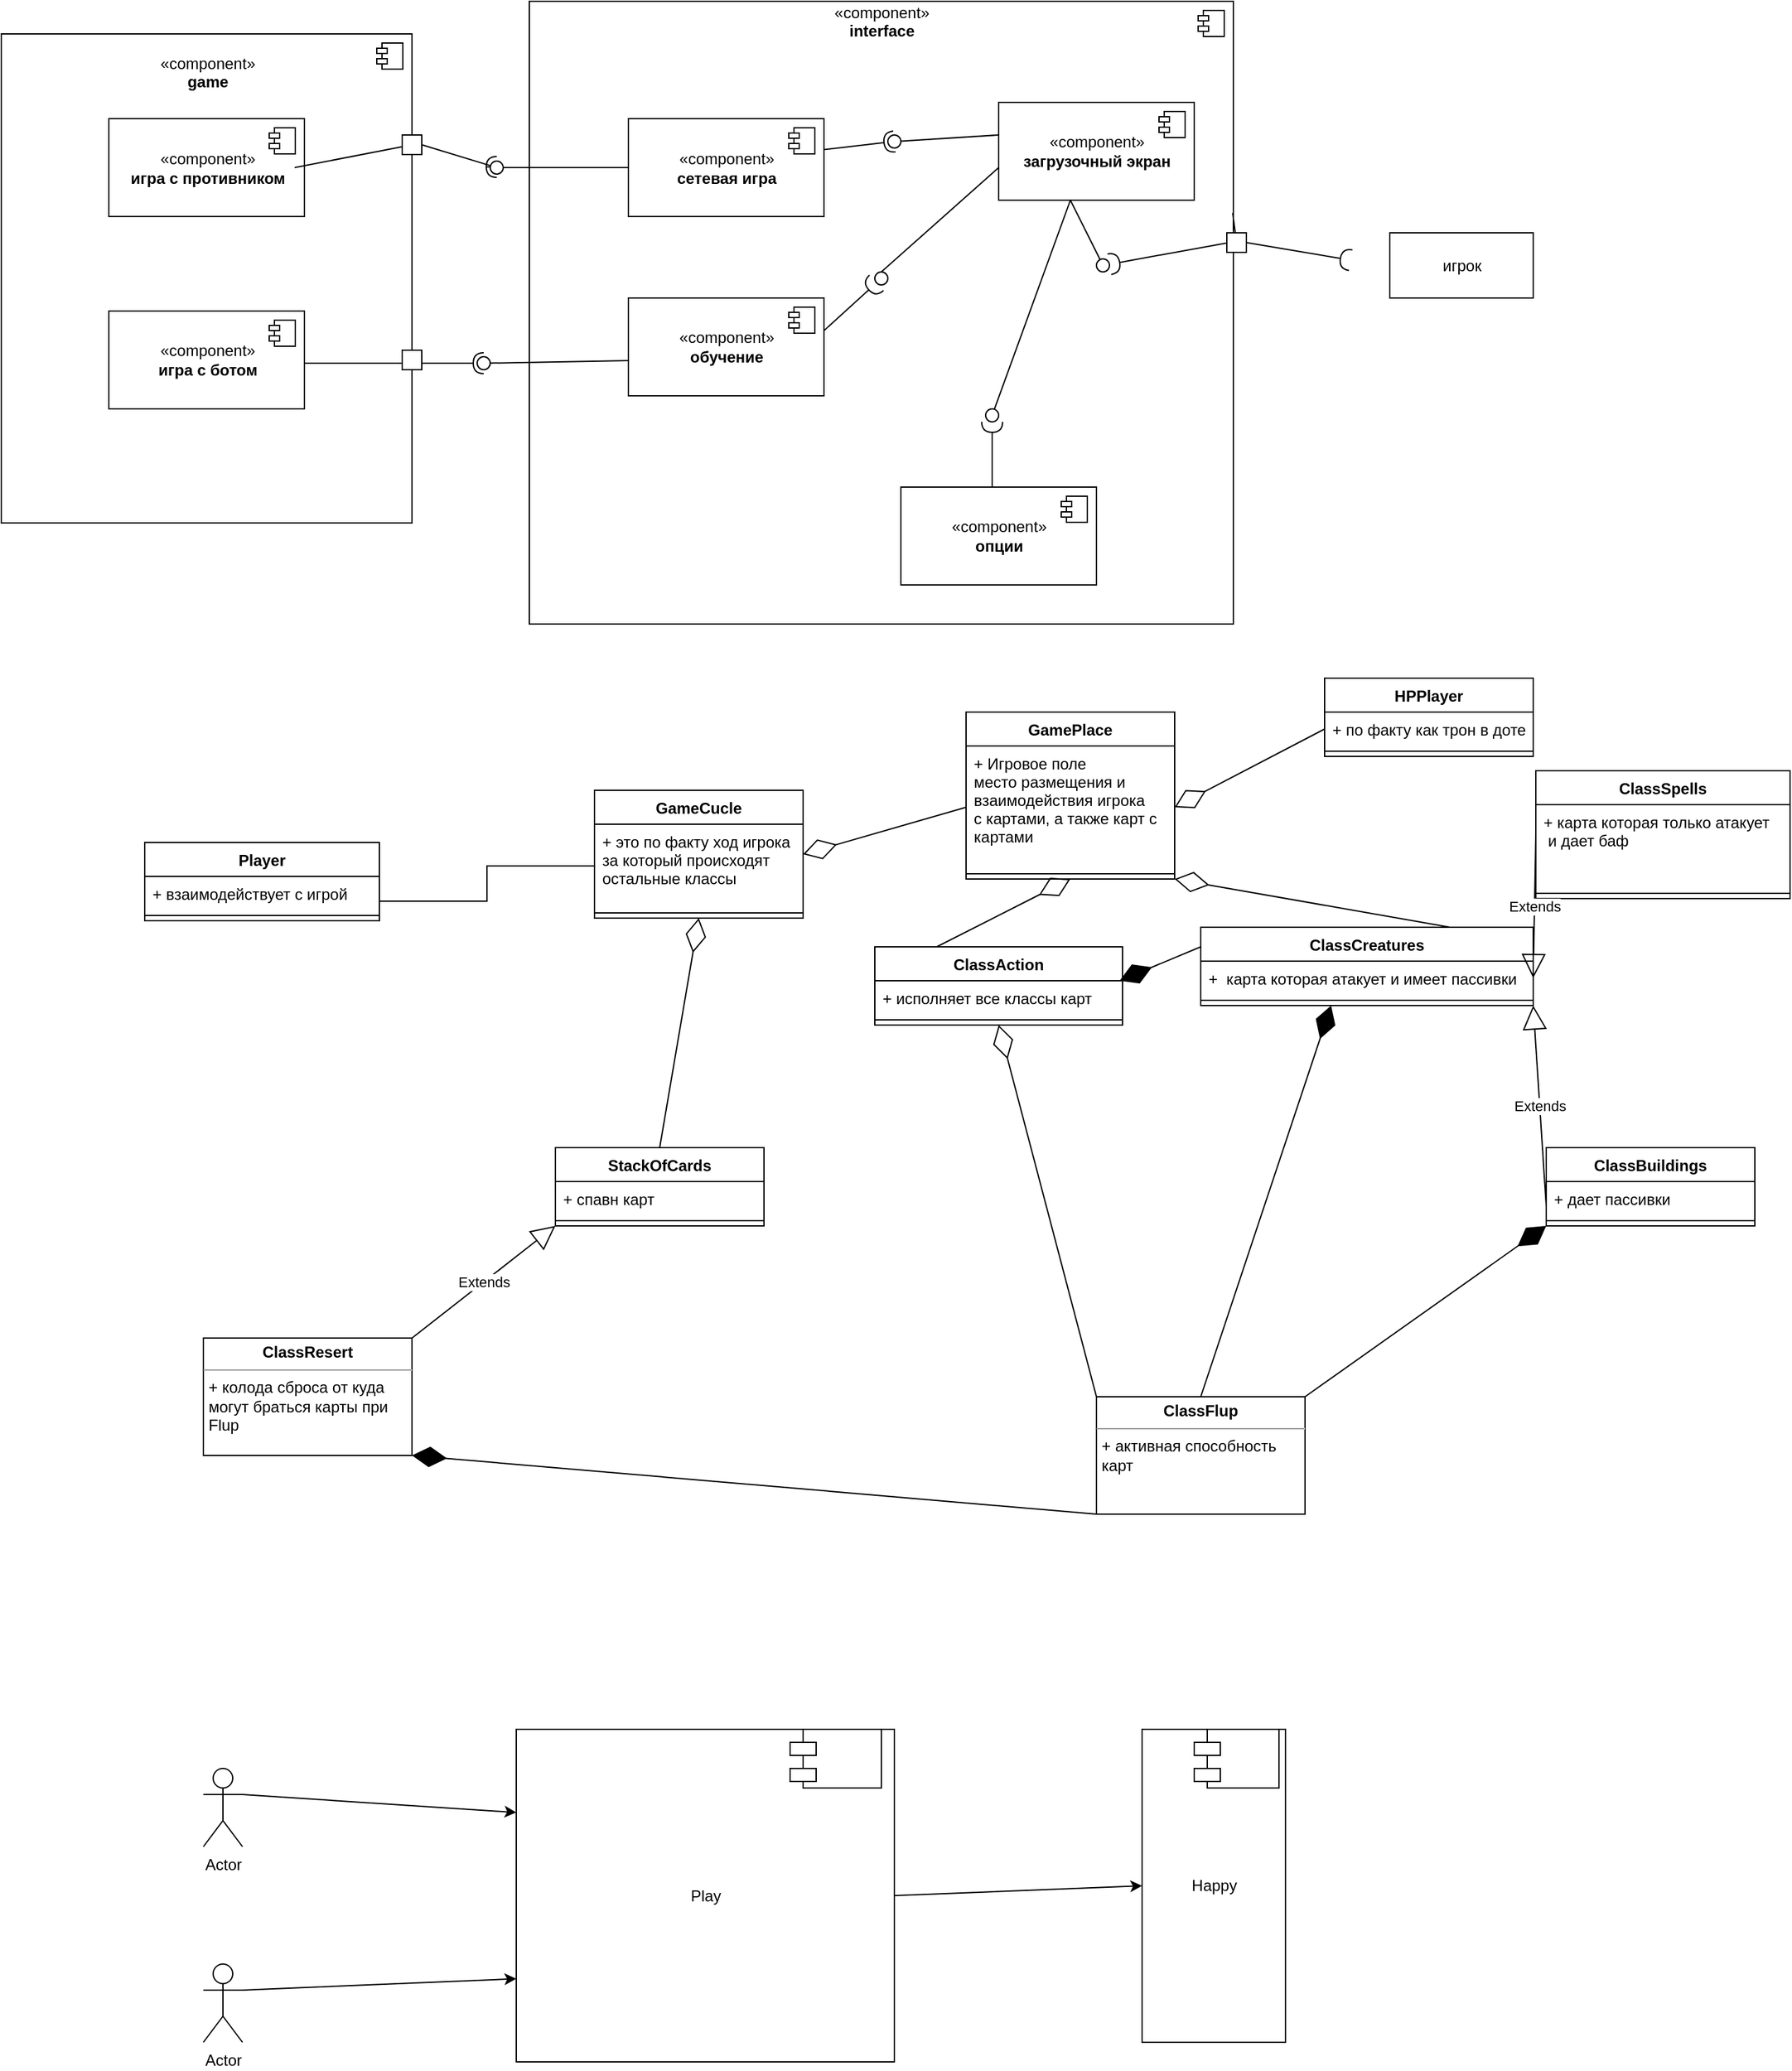 <mxfile version="26.0.15">
  <diagram name="Страница — 1" id="3EQaub4BE-cod7X-Nq9p">
    <mxGraphModel dx="1434" dy="728" grid="1" gridSize="10" guides="1" tooltips="1" connect="1" arrows="1" fold="1" page="1" pageScale="1" pageWidth="827" pageHeight="1169" math="0" shadow="0">
      <root>
        <mxCell id="0" />
        <mxCell id="1" parent="0" />
        <mxCell id="qo4VhNRC1Kt5RH0xcUFQ-1" value="«component»&lt;br&gt;&lt;b&gt;interface&lt;br&gt;&lt;br&gt;&lt;br&gt;&lt;br&gt;&lt;br&gt;&lt;br&gt;&lt;br&gt;&lt;br&gt;&lt;br&gt;&lt;br&gt;&lt;br&gt;&lt;br&gt;&lt;br&gt;&lt;br&gt;&lt;br&gt;&lt;br&gt;&lt;br&gt;&lt;br&gt;&lt;br&gt;&lt;br&gt;&lt;br&gt;&lt;br&gt;&lt;br&gt;&lt;br&gt;&lt;br&gt;&lt;br&gt;&lt;br&gt;&lt;br&gt;&lt;br&gt;&lt;br&gt;&lt;br&gt;&lt;br&gt;&lt;/b&gt;" style="html=1;dropTarget=0;" vertex="1" parent="1">
          <mxGeometry x="475" y="70" width="540" height="477.5" as="geometry" />
        </mxCell>
        <mxCell id="qo4VhNRC1Kt5RH0xcUFQ-2" value="" style="shape=module;jettyWidth=8;jettyHeight=4;" vertex="1" parent="qo4VhNRC1Kt5RH0xcUFQ-1">
          <mxGeometry x="1" width="20" height="20" relative="1" as="geometry">
            <mxPoint x="-27" y="7" as="offset" />
          </mxGeometry>
        </mxCell>
        <mxCell id="qo4VhNRC1Kt5RH0xcUFQ-3" value="игрок" style="html=1;" vertex="1" name="Object" parent="1">
          <mxGeometry x="1135" y="247.5" width="110" height="50" as="geometry" />
        </mxCell>
        <mxCell id="qo4VhNRC1Kt5RH0xcUFQ-4" value="" style="rounded=0;orthogonalLoop=1;jettySize=auto;html=1;endArrow=none;endFill=0;sketch=0;sourcePerimeterSpacing=0;targetPerimeterSpacing=0;exitX=0.5;exitY=1;exitDx=0;exitDy=0;" edge="1" parent="1" target="qo4VhNRC1Kt5RH0xcUFQ-6">
          <mxGeometry relative="1" as="geometry">
            <mxPoint x="890" y="222.5" as="sourcePoint" />
          </mxGeometry>
        </mxCell>
        <mxCell id="qo4VhNRC1Kt5RH0xcUFQ-5" value="" style="rounded=0;orthogonalLoop=1;jettySize=auto;html=1;endArrow=halfCircle;endFill=0;endSize=6;strokeWidth=1;sketch=0;exitX=1;exitY=0.25;exitDx=0;exitDy=0;" edge="1" parent="1" source="qo4VhNRC1Kt5RH0xcUFQ-1" target="qo4VhNRC1Kt5RH0xcUFQ-1">
          <mxGeometry relative="1" as="geometry">
            <mxPoint x="575" y="402.5" as="sourcePoint" />
            <mxPoint x="555" y="412.5" as="targetPoint" />
          </mxGeometry>
        </mxCell>
        <mxCell id="qo4VhNRC1Kt5RH0xcUFQ-6" value="" style="ellipse;whiteSpace=wrap;html=1;align=center;aspect=fixed;resizable=0;points=[];outlineConnect=0;sketch=0;" vertex="1" parent="1">
          <mxGeometry x="910" y="267.5" width="10" height="10" as="geometry" />
        </mxCell>
        <mxCell id="qo4VhNRC1Kt5RH0xcUFQ-7" value="" style="rounded=0;orthogonalLoop=1;jettySize=auto;html=1;endArrow=halfCircle;endFill=0;endSize=6;strokeWidth=1;sketch=0;exitX=0.999;exitY=0.34;exitDx=0;exitDy=0;exitPerimeter=0;startArrow=none;" edge="1" parent="1" source="qo4VhNRC1Kt5RH0xcUFQ-42" target="qo4VhNRC1Kt5RH0xcUFQ-6">
          <mxGeometry relative="1" as="geometry">
            <mxPoint x="575" y="402.5" as="sourcePoint" />
          </mxGeometry>
        </mxCell>
        <mxCell id="qo4VhNRC1Kt5RH0xcUFQ-8" value="" style="rounded=0;orthogonalLoop=1;jettySize=auto;html=1;endArrow=halfCircle;endFill=0;endSize=6;strokeWidth=1;sketch=0;exitX=1;exitY=0.5;exitDx=0;exitDy=0;" edge="1" parent="1" source="qo4VhNRC1Kt5RH0xcUFQ-42">
          <mxGeometry relative="1" as="geometry">
            <mxPoint x="575" y="402.5" as="sourcePoint" />
            <mxPoint x="1105" y="268.5" as="targetPoint" />
          </mxGeometry>
        </mxCell>
        <mxCell id="qo4VhNRC1Kt5RH0xcUFQ-9" value="" style="rounded=0;orthogonalLoop=1;jettySize=auto;html=1;endArrow=none;endFill=0;sketch=0;sourcePerimeterSpacing=0;targetPerimeterSpacing=0;exitX=0.5;exitY=1;exitDx=0;exitDy=0;" edge="1" parent="1" target="qo4VhNRC1Kt5RH0xcUFQ-11">
          <mxGeometry relative="1" as="geometry">
            <mxPoint x="890" y="222.5" as="sourcePoint" />
          </mxGeometry>
        </mxCell>
        <mxCell id="qo4VhNRC1Kt5RH0xcUFQ-10" value="" style="rounded=0;orthogonalLoop=1;jettySize=auto;html=1;endArrow=halfCircle;endFill=0;endSize=6;strokeWidth=1;sketch=0;exitX=0.5;exitY=0;exitDx=0;exitDy=0;" edge="1" parent="1" target="qo4VhNRC1Kt5RH0xcUFQ-11">
          <mxGeometry relative="1" as="geometry">
            <mxPoint x="830" y="457.5" as="sourcePoint" />
            <mxPoint x="944.999" y="501.25" as="targetPoint" />
          </mxGeometry>
        </mxCell>
        <mxCell id="qo4VhNRC1Kt5RH0xcUFQ-11" value="" style="ellipse;whiteSpace=wrap;html=1;align=center;aspect=fixed;resizable=0;points=[];outlineConnect=0;sketch=0;" vertex="1" parent="1">
          <mxGeometry x="825" y="382.5" width="10" height="10" as="geometry" />
        </mxCell>
        <mxCell id="qo4VhNRC1Kt5RH0xcUFQ-12" value="" style="rounded=0;orthogonalLoop=1;jettySize=auto;html=1;endArrow=none;endFill=0;sketch=0;sourcePerimeterSpacing=0;targetPerimeterSpacing=0;exitX=0;exitY=0.5;exitDx=0;exitDy=0;" edge="1" parent="1">
          <mxGeometry relative="1" as="geometry">
            <mxPoint x="835" y="197.5" as="sourcePoint" />
            <mxPoint x="745" y="277.5" as="targetPoint" />
          </mxGeometry>
        </mxCell>
        <mxCell id="qo4VhNRC1Kt5RH0xcUFQ-13" value="" style="rounded=0;orthogonalLoop=1;jettySize=auto;html=1;endArrow=halfCircle;endFill=0;endSize=6;strokeWidth=1;sketch=0;exitX=1;exitY=0.5;exitDx=0;exitDy=0;" edge="1" parent="1" target="qo4VhNRC1Kt5RH0xcUFQ-14">
          <mxGeometry relative="1" as="geometry">
            <mxPoint x="690" y="332.5" as="sourcePoint" />
          </mxGeometry>
        </mxCell>
        <mxCell id="qo4VhNRC1Kt5RH0xcUFQ-14" value="" style="ellipse;whiteSpace=wrap;html=1;align=center;aspect=fixed;resizable=0;points=[];outlineConnect=0;sketch=0;" vertex="1" parent="1">
          <mxGeometry x="740" y="277.5" width="10" height="10" as="geometry" />
        </mxCell>
        <mxCell id="qo4VhNRC1Kt5RH0xcUFQ-15" value="" style="rounded=0;orthogonalLoop=1;jettySize=auto;html=1;endArrow=none;endFill=0;sketch=0;sourcePerimeterSpacing=0;targetPerimeterSpacing=0;exitX=0;exitY=0;exitDx=0;exitDy=0;" edge="1" parent="1" target="qo4VhNRC1Kt5RH0xcUFQ-17">
          <mxGeometry relative="1" as="geometry">
            <mxPoint x="835" y="172.5" as="sourcePoint" />
          </mxGeometry>
        </mxCell>
        <mxCell id="qo4VhNRC1Kt5RH0xcUFQ-16" value="" style="rounded=0;orthogonalLoop=1;jettySize=auto;html=1;endArrow=halfCircle;endFill=0;entryX=0.5;entryY=0.5;endSize=6;strokeWidth=1;sketch=0;exitX=1;exitY=0.25;exitDx=0;exitDy=0;" edge="1" parent="1" target="qo4VhNRC1Kt5RH0xcUFQ-17">
          <mxGeometry relative="1" as="geometry">
            <mxPoint x="690" y="185" as="sourcePoint" />
          </mxGeometry>
        </mxCell>
        <mxCell id="qo4VhNRC1Kt5RH0xcUFQ-17" value="" style="ellipse;whiteSpace=wrap;html=1;align=center;aspect=fixed;resizable=0;points=[];outlineConnect=0;sketch=0;" vertex="1" parent="1">
          <mxGeometry x="750" y="172.5" width="10" height="10" as="geometry" />
        </mxCell>
        <mxCell id="qo4VhNRC1Kt5RH0xcUFQ-18" value="«component»&lt;br&gt;&lt;b&gt;game&lt;br&gt;&lt;br&gt;&lt;br&gt;&lt;br&gt;&lt;br&gt;&lt;br&gt;&lt;br&gt;&lt;br&gt;&lt;br&gt;&lt;br&gt;&lt;br&gt;&lt;br&gt;&lt;br&gt;&lt;br&gt;&lt;br&gt;&lt;br&gt;&lt;br&gt;&lt;br&gt;&lt;br&gt;&lt;br&gt;&lt;br&gt;&lt;br&gt;&lt;br&gt;&lt;/b&gt;" style="html=1;dropTarget=0;" vertex="1" parent="1">
          <mxGeometry x="70" y="95" width="315" height="375" as="geometry" />
        </mxCell>
        <mxCell id="qo4VhNRC1Kt5RH0xcUFQ-19" value="" style="shape=module;jettyWidth=8;jettyHeight=4;" vertex="1" parent="qo4VhNRC1Kt5RH0xcUFQ-18">
          <mxGeometry x="1" width="20" height="20" relative="1" as="geometry">
            <mxPoint x="-27" y="7" as="offset" />
          </mxGeometry>
        </mxCell>
        <mxCell id="qo4VhNRC1Kt5RH0xcUFQ-20" value="" style="rounded=0;orthogonalLoop=1;jettySize=auto;html=1;endArrow=none;endFill=0;sketch=0;sourcePerimeterSpacing=0;targetPerimeterSpacing=0;exitX=0;exitY=0.5;exitDx=0;exitDy=0;" edge="1" parent="1">
          <mxGeometry relative="1" as="geometry">
            <mxPoint x="580" y="197.5" as="sourcePoint" />
            <mxPoint x="445" y="197.5" as="targetPoint" />
          </mxGeometry>
        </mxCell>
        <mxCell id="qo4VhNRC1Kt5RH0xcUFQ-21" value="" style="rounded=0;orthogonalLoop=1;jettySize=auto;html=1;endArrow=halfCircle;endFill=0;endSize=6;strokeWidth=1;sketch=0;exitX=1;exitY=0.5;exitDx=0;exitDy=0;startArrow=none;" edge="1" parent="1">
          <mxGeometry relative="1" as="geometry">
            <mxPoint x="445" y="197" as="sourcePoint" />
            <mxPoint x="450" y="197" as="targetPoint" />
          </mxGeometry>
        </mxCell>
        <mxCell id="qo4VhNRC1Kt5RH0xcUFQ-22" value="" style="ellipse;whiteSpace=wrap;html=1;align=center;aspect=fixed;resizable=0;points=[];outlineConnect=0;sketch=0;" vertex="1" parent="1">
          <mxGeometry x="445" y="192.5" width="10" height="10" as="geometry" />
        </mxCell>
        <mxCell id="qo4VhNRC1Kt5RH0xcUFQ-23" value="" style="rounded=0;orthogonalLoop=1;jettySize=auto;html=1;endArrow=none;endFill=0;endSize=6;strokeWidth=1;sketch=0;exitX=1;exitY=0.5;exitDx=0;exitDy=0;startArrow=none;" edge="1" parent="1" source="qo4VhNRC1Kt5RH0xcUFQ-40" target="qo4VhNRC1Kt5RH0xcUFQ-22">
          <mxGeometry relative="1" as="geometry">
            <mxPoint x="295" y="197.5" as="sourcePoint" />
            <mxPoint x="460" y="197.5" as="targetPoint" />
          </mxGeometry>
        </mxCell>
        <mxCell id="qo4VhNRC1Kt5RH0xcUFQ-24" value="" style="rounded=0;orthogonalLoop=1;jettySize=auto;html=1;endArrow=none;endFill=0;sketch=0;sourcePerimeterSpacing=0;targetPerimeterSpacing=0;exitX=0;exitY=0.75;exitDx=0;exitDy=0;" edge="1" parent="1" target="qo4VhNRC1Kt5RH0xcUFQ-26">
          <mxGeometry relative="1" as="geometry">
            <mxPoint x="580" y="345" as="sourcePoint" />
          </mxGeometry>
        </mxCell>
        <mxCell id="qo4VhNRC1Kt5RH0xcUFQ-25" value="" style="rounded=0;orthogonalLoop=1;jettySize=auto;html=1;endArrow=halfCircle;endFill=0;entryX=0.5;entryY=0.5;endSize=6;strokeWidth=1;sketch=0;exitX=1;exitY=0.5;exitDx=0;exitDy=0;" edge="1" parent="1" target="qo4VhNRC1Kt5RH0xcUFQ-26">
          <mxGeometry relative="1" as="geometry">
            <mxPoint x="282.5" y="347.5" as="sourcePoint" />
          </mxGeometry>
        </mxCell>
        <mxCell id="qo4VhNRC1Kt5RH0xcUFQ-26" value="" style="ellipse;whiteSpace=wrap;html=1;align=center;aspect=fixed;resizable=0;points=[];outlineConnect=0;sketch=0;" vertex="1" parent="1">
          <mxGeometry x="435" y="342.5" width="10" height="10" as="geometry" />
        </mxCell>
        <mxCell id="qo4VhNRC1Kt5RH0xcUFQ-27" value="«component»&lt;br&gt;&lt;b&gt;загрузочный экран&lt;/b&gt;" style="html=1;dropTarget=0;" vertex="1" parent="1">
          <mxGeometry x="835" y="147.5" width="150" height="75" as="geometry" />
        </mxCell>
        <mxCell id="qo4VhNRC1Kt5RH0xcUFQ-28" value="" style="shape=module;jettyWidth=8;jettyHeight=4;" vertex="1" parent="qo4VhNRC1Kt5RH0xcUFQ-27">
          <mxGeometry x="1" width="20" height="20" relative="1" as="geometry">
            <mxPoint x="-27" y="7" as="offset" />
          </mxGeometry>
        </mxCell>
        <mxCell id="qo4VhNRC1Kt5RH0xcUFQ-29" value="«component»&lt;br&gt;&lt;b&gt;опции&lt;/b&gt;" style="html=1;dropTarget=0;" vertex="1" parent="1">
          <mxGeometry x="760" y="442.5" width="150" height="75" as="geometry" />
        </mxCell>
        <mxCell id="qo4VhNRC1Kt5RH0xcUFQ-30" value="" style="shape=module;jettyWidth=8;jettyHeight=4;" vertex="1" parent="qo4VhNRC1Kt5RH0xcUFQ-29">
          <mxGeometry x="1" width="20" height="20" relative="1" as="geometry">
            <mxPoint x="-27" y="7" as="offset" />
          </mxGeometry>
        </mxCell>
        <mxCell id="qo4VhNRC1Kt5RH0xcUFQ-31" value="«component»&lt;br&gt;&lt;b&gt;игра с ботом&lt;/b&gt;" style="html=1;dropTarget=0;" vertex="1" parent="1">
          <mxGeometry x="152.5" y="307.5" width="150" height="75" as="geometry" />
        </mxCell>
        <mxCell id="qo4VhNRC1Kt5RH0xcUFQ-32" value="" style="shape=module;jettyWidth=8;jettyHeight=4;" vertex="1" parent="qo4VhNRC1Kt5RH0xcUFQ-31">
          <mxGeometry x="1" width="20" height="20" relative="1" as="geometry">
            <mxPoint x="-27" y="7" as="offset" />
          </mxGeometry>
        </mxCell>
        <mxCell id="qo4VhNRC1Kt5RH0xcUFQ-33" value="«component»&lt;br&gt;&lt;b&gt;игра с противником&lt;/b&gt;" style="html=1;dropTarget=0;" vertex="1" parent="1">
          <mxGeometry x="152.5" y="160" width="150" height="75" as="geometry" />
        </mxCell>
        <mxCell id="qo4VhNRC1Kt5RH0xcUFQ-34" value="" style="shape=module;jettyWidth=8;jettyHeight=4;" vertex="1" parent="qo4VhNRC1Kt5RH0xcUFQ-33">
          <mxGeometry x="1" width="20" height="20" relative="1" as="geometry">
            <mxPoint x="-27" y="7" as="offset" />
          </mxGeometry>
        </mxCell>
        <mxCell id="qo4VhNRC1Kt5RH0xcUFQ-35" value="«component»&lt;br&gt;&lt;b&gt;сетевая игра&lt;/b&gt;" style="html=1;dropTarget=0;" vertex="1" parent="1">
          <mxGeometry x="551" y="160" width="150" height="75" as="geometry" />
        </mxCell>
        <mxCell id="qo4VhNRC1Kt5RH0xcUFQ-36" value="" style="shape=module;jettyWidth=8;jettyHeight=4;" vertex="1" parent="qo4VhNRC1Kt5RH0xcUFQ-35">
          <mxGeometry x="1" width="20" height="20" relative="1" as="geometry">
            <mxPoint x="-27" y="7" as="offset" />
          </mxGeometry>
        </mxCell>
        <mxCell id="qo4VhNRC1Kt5RH0xcUFQ-37" value="«component»&lt;br&gt;&lt;b&gt;обучение&lt;/b&gt;" style="html=1;dropTarget=0;" vertex="1" parent="1">
          <mxGeometry x="551" y="297.5" width="150" height="75" as="geometry" />
        </mxCell>
        <mxCell id="qo4VhNRC1Kt5RH0xcUFQ-38" value="" style="shape=module;jettyWidth=8;jettyHeight=4;" vertex="1" parent="qo4VhNRC1Kt5RH0xcUFQ-37">
          <mxGeometry x="1" width="20" height="20" relative="1" as="geometry">
            <mxPoint x="-27" y="7" as="offset" />
          </mxGeometry>
        </mxCell>
        <mxCell id="qo4VhNRC1Kt5RH0xcUFQ-39" value="" style="rounded=0;whiteSpace=wrap;html=1;" vertex="1" name="Rectangle" parent="1">
          <mxGeometry x="377.5" y="337.5" width="15" height="15" as="geometry" />
        </mxCell>
        <mxCell id="qo4VhNRC1Kt5RH0xcUFQ-40" value="" style="rounded=0;whiteSpace=wrap;html=1;" vertex="1" name="Rectangle" parent="1">
          <mxGeometry x="377.5" y="172.5" width="15" height="15" as="geometry" />
        </mxCell>
        <mxCell id="qo4VhNRC1Kt5RH0xcUFQ-41" value="" style="rounded=0;orthogonalLoop=1;jettySize=auto;html=1;endArrow=none;endFill=0;endSize=6;strokeWidth=1;sketch=0;exitX=1;exitY=0.5;exitDx=0;exitDy=0;" edge="1" parent="1" target="qo4VhNRC1Kt5RH0xcUFQ-40">
          <mxGeometry relative="1" as="geometry">
            <mxPoint x="295" y="197.5" as="sourcePoint" />
            <mxPoint x="445" y="197.5" as="targetPoint" />
          </mxGeometry>
        </mxCell>
        <mxCell id="qo4VhNRC1Kt5RH0xcUFQ-42" value="" style="rounded=0;whiteSpace=wrap;html=1;" vertex="1" name="Rectangle" parent="1">
          <mxGeometry x="1010" y="247.5" width="15" height="15" as="geometry" />
        </mxCell>
        <mxCell id="qo4VhNRC1Kt5RH0xcUFQ-43" value="" style="rounded=0;orthogonalLoop=1;jettySize=auto;html=1;endArrow=none;endFill=0;endSize=6;strokeWidth=1;sketch=0;exitX=0.999;exitY=0.34;exitDx=0;exitDy=0;exitPerimeter=0;" edge="1" parent="1" source="qo4VhNRC1Kt5RH0xcUFQ-1" target="qo4VhNRC1Kt5RH0xcUFQ-42">
          <mxGeometry relative="1" as="geometry">
            <mxPoint x="1024.46" y="250.5" as="sourcePoint" />
            <mxPoint x="919.901" y="271.511" as="targetPoint" />
          </mxGeometry>
        </mxCell>
        <mxCell id="qo4VhNRC1Kt5RH0xcUFQ-44" value="GameCucle" style="swimlane;fontStyle=1;align=center;verticalAlign=top;childLayout=stackLayout;horizontal=1;startSize=26;horizontalStack=0;resizeParent=1;resizeParentMax=0;resizeLast=0;collapsible=1;marginBottom=0;" vertex="1" parent="1">
          <mxGeometry x="525" y="675" width="160" height="98" as="geometry" />
        </mxCell>
        <mxCell id="qo4VhNRC1Kt5RH0xcUFQ-45" value="+ это по факту ход игрока&#xa;за который происходят &#xa;остальные классы" style="text;strokeColor=none;fillColor=none;align=left;verticalAlign=top;spacingLeft=4;spacingRight=4;overflow=hidden;rotatable=0;points=[[0,0.5],[1,0.5]];portConstraint=eastwest;" vertex="1" parent="qo4VhNRC1Kt5RH0xcUFQ-44">
          <mxGeometry y="26" width="160" height="64" as="geometry" />
        </mxCell>
        <mxCell id="qo4VhNRC1Kt5RH0xcUFQ-46" value="" style="line;strokeWidth=1;fillColor=none;align=left;verticalAlign=middle;spacingTop=-1;spacingLeft=3;spacingRight=3;rotatable=0;labelPosition=right;points=[];portConstraint=eastwest;" vertex="1" parent="qo4VhNRC1Kt5RH0xcUFQ-44">
          <mxGeometry y="90" width="160" height="8" as="geometry" />
        </mxCell>
        <mxCell id="qo4VhNRC1Kt5RH0xcUFQ-47" value="ClassSpells" style="swimlane;fontStyle=1;align=center;verticalAlign=top;childLayout=stackLayout;horizontal=1;startSize=26;horizontalStack=0;resizeParent=1;resizeParentMax=0;resizeLast=0;collapsible=1;marginBottom=0;" vertex="1" parent="1">
          <mxGeometry x="1247" y="660" width="195" height="98" as="geometry" />
        </mxCell>
        <mxCell id="qo4VhNRC1Kt5RH0xcUFQ-48" value="+ карта которая только атакует&#xa; и дает баф" style="text;strokeColor=none;fillColor=none;align=left;verticalAlign=top;spacingLeft=4;spacingRight=4;overflow=hidden;rotatable=0;points=[[0,0.5],[1,0.5]];portConstraint=eastwest;" vertex="1" parent="qo4VhNRC1Kt5RH0xcUFQ-47">
          <mxGeometry y="26" width="195" height="64" as="geometry" />
        </mxCell>
        <mxCell id="qo4VhNRC1Kt5RH0xcUFQ-49" value="" style="line;strokeWidth=1;fillColor=none;align=left;verticalAlign=middle;spacingTop=-1;spacingLeft=3;spacingRight=3;rotatable=0;labelPosition=right;points=[];portConstraint=eastwest;" vertex="1" parent="qo4VhNRC1Kt5RH0xcUFQ-47">
          <mxGeometry y="90" width="195" height="8" as="geometry" />
        </mxCell>
        <mxCell id="qo4VhNRC1Kt5RH0xcUFQ-50" value="Player" style="swimlane;fontStyle=1;align=center;verticalAlign=top;childLayout=stackLayout;horizontal=1;startSize=26;horizontalStack=0;resizeParent=1;resizeParentMax=0;resizeLast=0;collapsible=1;marginBottom=0;" vertex="1" parent="1">
          <mxGeometry x="180" y="715" width="180" height="60" as="geometry" />
        </mxCell>
        <mxCell id="qo4VhNRC1Kt5RH0xcUFQ-51" value="+ взаимодействует с игрой" style="text;strokeColor=none;fillColor=none;align=left;verticalAlign=top;spacingLeft=4;spacingRight=4;overflow=hidden;rotatable=0;points=[[0,0.5],[1,0.5]];portConstraint=eastwest;" vertex="1" parent="qo4VhNRC1Kt5RH0xcUFQ-50">
          <mxGeometry y="26" width="180" height="26" as="geometry" />
        </mxCell>
        <mxCell id="qo4VhNRC1Kt5RH0xcUFQ-52" value="" style="line;strokeWidth=1;fillColor=none;align=left;verticalAlign=middle;spacingTop=-1;spacingLeft=3;spacingRight=3;rotatable=0;labelPosition=right;points=[];portConstraint=eastwest;" vertex="1" parent="qo4VhNRC1Kt5RH0xcUFQ-50">
          <mxGeometry y="52" width="180" height="8" as="geometry" />
        </mxCell>
        <mxCell id="qo4VhNRC1Kt5RH0xcUFQ-53" value="ClassBuildings" style="swimlane;fontStyle=1;align=center;verticalAlign=top;childLayout=stackLayout;horizontal=1;startSize=26;horizontalStack=0;resizeParent=1;resizeParentMax=0;resizeLast=0;collapsible=1;marginBottom=0;" vertex="1" parent="1">
          <mxGeometry x="1255" y="949" width="160" height="60" as="geometry" />
        </mxCell>
        <mxCell id="qo4VhNRC1Kt5RH0xcUFQ-54" value="+ дает пассивки" style="text;strokeColor=none;fillColor=none;align=left;verticalAlign=top;spacingLeft=4;spacingRight=4;overflow=hidden;rotatable=0;points=[[0,0.5],[1,0.5]];portConstraint=eastwest;" vertex="1" parent="qo4VhNRC1Kt5RH0xcUFQ-53">
          <mxGeometry y="26" width="160" height="26" as="geometry" />
        </mxCell>
        <mxCell id="qo4VhNRC1Kt5RH0xcUFQ-55" value="" style="line;strokeWidth=1;fillColor=none;align=left;verticalAlign=middle;spacingTop=-1;spacingLeft=3;spacingRight=3;rotatable=0;labelPosition=right;points=[];portConstraint=eastwest;" vertex="1" parent="qo4VhNRC1Kt5RH0xcUFQ-53">
          <mxGeometry y="52" width="160" height="8" as="geometry" />
        </mxCell>
        <mxCell id="qo4VhNRC1Kt5RH0xcUFQ-56" value="ClassCreatures" style="swimlane;fontStyle=1;align=center;verticalAlign=top;childLayout=stackLayout;horizontal=1;startSize=26;horizontalStack=0;resizeParent=1;resizeParentMax=0;resizeLast=0;collapsible=1;marginBottom=0;" vertex="1" parent="1">
          <mxGeometry x="990" y="780" width="255" height="60" as="geometry" />
        </mxCell>
        <mxCell id="qo4VhNRC1Kt5RH0xcUFQ-57" value="+  карта которая атакует и имеет пассивки" style="text;strokeColor=none;fillColor=none;align=left;verticalAlign=top;spacingLeft=4;spacingRight=4;overflow=hidden;rotatable=0;points=[[0,0.5],[1,0.5]];portConstraint=eastwest;" vertex="1" parent="qo4VhNRC1Kt5RH0xcUFQ-56">
          <mxGeometry y="26" width="255" height="26" as="geometry" />
        </mxCell>
        <mxCell id="qo4VhNRC1Kt5RH0xcUFQ-58" value="" style="line;strokeWidth=1;fillColor=none;align=left;verticalAlign=middle;spacingTop=-1;spacingLeft=3;spacingRight=3;rotatable=0;labelPosition=right;points=[];portConstraint=eastwest;" vertex="1" parent="qo4VhNRC1Kt5RH0xcUFQ-56">
          <mxGeometry y="52" width="255" height="8" as="geometry" />
        </mxCell>
        <mxCell id="qo4VhNRC1Kt5RH0xcUFQ-59" value="" style="endArrow=none;html=1;edgeStyle=orthogonalEdgeStyle;rounded=0;entryX=0;entryY=0.5;entryDx=0;entryDy=0;exitX=1;exitY=0.75;exitDx=0;exitDy=0;" edge="1" parent="1" source="qo4VhNRC1Kt5RH0xcUFQ-50" target="qo4VhNRC1Kt5RH0xcUFQ-45">
          <mxGeometry relative="1" as="geometry">
            <mxPoint x="375" y="795" as="sourcePoint" />
            <mxPoint x="525.96" y="757.004" as="targetPoint" />
          </mxGeometry>
        </mxCell>
        <mxCell id="qo4VhNRC1Kt5RH0xcUFQ-60" value="" style="edgeLabel;resizable=0;html=1;align=left;verticalAlign=bottom;" connectable="0" vertex="1" parent="qo4VhNRC1Kt5RH0xcUFQ-59">
          <mxGeometry x="-1" relative="1" as="geometry" />
        </mxCell>
        <mxCell id="qo4VhNRC1Kt5RH0xcUFQ-61" value="" style="edgeLabel;resizable=0;html=1;align=right;verticalAlign=bottom;" connectable="0" vertex="1" parent="qo4VhNRC1Kt5RH0xcUFQ-59">
          <mxGeometry x="1" relative="1" as="geometry" />
        </mxCell>
        <mxCell id="qo4VhNRC1Kt5RH0xcUFQ-62" value="Extends" style="endArrow=block;endSize=16;endFill=0;html=1;rounded=0;entryX=1;entryY=0.5;entryDx=0;entryDy=0;exitX=0;exitY=0.5;exitDx=0;exitDy=0;" edge="1" name="Generalization" parent="1" source="qo4VhNRC1Kt5RH0xcUFQ-47" target="qo4VhNRC1Kt5RH0xcUFQ-57">
          <mxGeometry width="160" relative="1" as="geometry">
            <mxPoint x="645" y="850" as="sourcePoint" />
            <mxPoint x="1185" y="853" as="targetPoint" />
          </mxGeometry>
        </mxCell>
        <mxCell id="qo4VhNRC1Kt5RH0xcUFQ-63" value="Extends" style="endArrow=block;endSize=16;endFill=0;html=1;rounded=0;exitX=0;exitY=0.75;exitDx=0;exitDy=0;entryX=1;entryY=1;entryDx=0;entryDy=0;" edge="1" name="Generalization" parent="1" source="qo4VhNRC1Kt5RH0xcUFQ-53" target="qo4VhNRC1Kt5RH0xcUFQ-56">
          <mxGeometry width="160" relative="1" as="geometry">
            <mxPoint x="645" y="850" as="sourcePoint" />
            <mxPoint x="685" y="998" as="targetPoint" />
          </mxGeometry>
        </mxCell>
        <mxCell id="qo4VhNRC1Kt5RH0xcUFQ-64" value="GamePlace" style="swimlane;fontStyle=1;align=center;verticalAlign=top;childLayout=stackLayout;horizontal=1;startSize=26;horizontalStack=0;resizeParent=1;resizeParentMax=0;resizeLast=0;collapsible=1;marginBottom=0;" vertex="1" parent="1">
          <mxGeometry x="810" y="615" width="160" height="128" as="geometry" />
        </mxCell>
        <mxCell id="qo4VhNRC1Kt5RH0xcUFQ-65" value="+ Игровое поле&#xa;место размещения и &#xa;взаимодействия игрока &#xa;с картами, а также карт с &#xa;картами " style="text;strokeColor=none;fillColor=none;align=left;verticalAlign=top;spacingLeft=4;spacingRight=4;overflow=hidden;rotatable=0;points=[[0,0.5],[1,0.5]];portConstraint=eastwest;" vertex="1" parent="qo4VhNRC1Kt5RH0xcUFQ-64">
          <mxGeometry y="26" width="160" height="94" as="geometry" />
        </mxCell>
        <mxCell id="qo4VhNRC1Kt5RH0xcUFQ-66" value="" style="line;strokeWidth=1;fillColor=none;align=left;verticalAlign=middle;spacingTop=-1;spacingLeft=3;spacingRight=3;rotatable=0;labelPosition=right;points=[];portConstraint=eastwest;" vertex="1" parent="qo4VhNRC1Kt5RH0xcUFQ-64">
          <mxGeometry y="120" width="160" height="8" as="geometry" />
        </mxCell>
        <mxCell id="qo4VhNRC1Kt5RH0xcUFQ-67" value="StackOfCards" style="swimlane;fontStyle=1;align=center;verticalAlign=top;childLayout=stackLayout;horizontal=1;startSize=26;horizontalStack=0;resizeParent=1;resizeParentMax=0;resizeLast=0;collapsible=1;marginBottom=0;" vertex="1" parent="1">
          <mxGeometry x="495" y="949" width="160" height="60" as="geometry" />
        </mxCell>
        <mxCell id="qo4VhNRC1Kt5RH0xcUFQ-68" value="+ спавн карт" style="text;strokeColor=none;fillColor=none;align=left;verticalAlign=top;spacingLeft=4;spacingRight=4;overflow=hidden;rotatable=0;points=[[0,0.5],[1,0.5]];portConstraint=eastwest;" vertex="1" parent="qo4VhNRC1Kt5RH0xcUFQ-67">
          <mxGeometry y="26" width="160" height="26" as="geometry" />
        </mxCell>
        <mxCell id="qo4VhNRC1Kt5RH0xcUFQ-69" value="" style="line;strokeWidth=1;fillColor=none;align=left;verticalAlign=middle;spacingTop=-1;spacingLeft=3;spacingRight=3;rotatable=0;labelPosition=right;points=[];portConstraint=eastwest;" vertex="1" parent="qo4VhNRC1Kt5RH0xcUFQ-67">
          <mxGeometry y="52" width="160" height="8" as="geometry" />
        </mxCell>
        <mxCell id="qo4VhNRC1Kt5RH0xcUFQ-70" value="" style="endArrow=diamondThin;endFill=0;endSize=24;html=1;rounded=0;exitX=0.5;exitY=0;exitDx=0;exitDy=0;entryX=0.5;entryY=1;entryDx=0;entryDy=0;" edge="1" name="Aggregation 2" parent="1" source="qo4VhNRC1Kt5RH0xcUFQ-67" target="qo4VhNRC1Kt5RH0xcUFQ-44">
          <mxGeometry width="160" relative="1" as="geometry">
            <mxPoint x="600" y="870" as="sourcePoint" />
            <mxPoint x="760" y="870" as="targetPoint" />
          </mxGeometry>
        </mxCell>
        <mxCell id="qo4VhNRC1Kt5RH0xcUFQ-71" value="" style="endArrow=diamondThin;endFill=0;endSize=24;html=1;rounded=0;entryX=1;entryY=0.5;entryDx=0;entryDy=0;exitX=0;exitY=0.5;exitDx=0;exitDy=0;" edge="1" name="Aggregation 2" parent="1" source="qo4VhNRC1Kt5RH0xcUFQ-65" target="qo4VhNRC1Kt5RH0xcUFQ-44">
          <mxGeometry width="160" relative="1" as="geometry">
            <mxPoint x="600" y="870" as="sourcePoint" />
            <mxPoint x="760" y="870" as="targetPoint" />
          </mxGeometry>
        </mxCell>
        <mxCell id="qo4VhNRC1Kt5RH0xcUFQ-72" value="&lt;p style=&quot;margin: 0px ; margin-top: 4px ; text-align: center&quot;&gt;&lt;b&gt;ClassFlup&lt;/b&gt;&lt;/p&gt;&lt;hr size=&quot;1&quot;&gt;&lt;p style=&quot;margin: 0px ; margin-left: 4px&quot;&gt;+ активная способность&amp;nbsp;&lt;/p&gt;&lt;p style=&quot;margin: 0px ; margin-left: 4px&quot;&gt;карт&amp;nbsp;&lt;/p&gt;&lt;p style=&quot;margin: 0px ; margin-left: 4px&quot;&gt;&lt;/p&gt;" style="verticalAlign=top;align=left;overflow=fill;fontSize=12;fontFamily=Helvetica;html=1;" vertex="1" parent="1">
          <mxGeometry x="910" y="1140" width="160" height="90" as="geometry" />
        </mxCell>
        <mxCell id="qo4VhNRC1Kt5RH0xcUFQ-73" value="Extends" style="endArrow=block;endSize=16;endFill=0;html=1;rounded=0;entryX=0;entryY=1;entryDx=0;entryDy=0;exitX=1;exitY=0;exitDx=0;exitDy=0;" edge="1" name="Generalization" parent="1" source="qo4VhNRC1Kt5RH0xcUFQ-74" target="qo4VhNRC1Kt5RH0xcUFQ-67">
          <mxGeometry width="160" relative="1" as="geometry">
            <mxPoint x="360" y="1020" as="sourcePoint" />
            <mxPoint x="760" y="870" as="targetPoint" />
          </mxGeometry>
        </mxCell>
        <mxCell id="qo4VhNRC1Kt5RH0xcUFQ-74" value="&lt;p style=&quot;margin: 0px ; margin-top: 4px ; text-align: center&quot;&gt;&lt;b&gt;ClassResert&lt;/b&gt;&lt;/p&gt;&lt;hr size=&quot;1&quot;&gt;&lt;p style=&quot;margin: 0px ; margin-left: 4px&quot;&gt;+ колода сброса от куда&amp;nbsp;&lt;/p&gt;&lt;p style=&quot;margin: 0px ; margin-left: 4px&quot;&gt;могут браться карты при&amp;nbsp;&lt;/p&gt;&lt;p style=&quot;margin: 0px ; margin-left: 4px&quot;&gt;Flup&lt;/p&gt;&lt;p style=&quot;margin: 0px ; margin-left: 4px&quot;&gt;&lt;/p&gt;" style="verticalAlign=top;align=left;overflow=fill;fontSize=12;fontFamily=Helvetica;html=1;" vertex="1" parent="1">
          <mxGeometry x="225" y="1095" width="160" height="90" as="geometry" />
        </mxCell>
        <mxCell id="qo4VhNRC1Kt5RH0xcUFQ-75" value="" style="endArrow=diamondThin;endFill=1;endSize=24;html=1;rounded=0;exitX=0.5;exitY=0;exitDx=0;exitDy=0;" edge="1" name="Composition 2" parent="1" source="qo4VhNRC1Kt5RH0xcUFQ-72">
          <mxGeometry width="160" relative="1" as="geometry">
            <mxPoint x="600" y="870" as="sourcePoint" />
            <mxPoint x="1090" y="840" as="targetPoint" />
          </mxGeometry>
        </mxCell>
        <mxCell id="qo4VhNRC1Kt5RH0xcUFQ-76" value="" style="endArrow=diamondThin;endFill=1;endSize=24;html=1;rounded=0;entryX=0;entryY=1;entryDx=0;entryDy=0;exitX=1;exitY=0;exitDx=0;exitDy=0;" edge="1" name="Composition 2" parent="1" source="qo4VhNRC1Kt5RH0xcUFQ-72" target="qo4VhNRC1Kt5RH0xcUFQ-53">
          <mxGeometry width="160" relative="1" as="geometry">
            <mxPoint x="600" y="870" as="sourcePoint" />
            <mxPoint x="1218.04" y="1037.99" as="targetPoint" />
          </mxGeometry>
        </mxCell>
        <mxCell id="qo4VhNRC1Kt5RH0xcUFQ-77" value="" style="endArrow=diamondThin;endFill=1;endSize=24;html=1;rounded=0;entryX=1;entryY=1;entryDx=0;entryDy=0;exitX=0;exitY=1;exitDx=0;exitDy=0;" edge="1" name="Composition 2" parent="1" source="qo4VhNRC1Kt5RH0xcUFQ-72" target="qo4VhNRC1Kt5RH0xcUFQ-74">
          <mxGeometry width="160" relative="1" as="geometry">
            <mxPoint x="600" y="870" as="sourcePoint" />
            <mxPoint x="760" y="870" as="targetPoint" />
          </mxGeometry>
        </mxCell>
        <mxCell id="qo4VhNRC1Kt5RH0xcUFQ-78" value="ClassAction" style="swimlane;fontStyle=1;align=center;verticalAlign=top;childLayout=stackLayout;horizontal=1;startSize=26;horizontalStack=0;resizeParent=1;resizeParentMax=0;resizeLast=0;collapsible=1;marginBottom=0;" vertex="1" parent="1">
          <mxGeometry x="740" y="795" width="190" height="60" as="geometry" />
        </mxCell>
        <mxCell id="qo4VhNRC1Kt5RH0xcUFQ-79" value="+ исполняет все классы карт" style="text;strokeColor=none;fillColor=none;align=left;verticalAlign=top;spacingLeft=4;spacingRight=4;overflow=hidden;rotatable=0;points=[[0,0.5],[1,0.5]];portConstraint=eastwest;" vertex="1" parent="qo4VhNRC1Kt5RH0xcUFQ-78">
          <mxGeometry y="26" width="190" height="26" as="geometry" />
        </mxCell>
        <mxCell id="qo4VhNRC1Kt5RH0xcUFQ-80" value="" style="line;strokeWidth=1;fillColor=none;align=left;verticalAlign=middle;spacingTop=-1;spacingLeft=3;spacingRight=3;rotatable=0;labelPosition=right;points=[];portConstraint=eastwest;" vertex="1" parent="qo4VhNRC1Kt5RH0xcUFQ-78">
          <mxGeometry y="52" width="190" height="8" as="geometry" />
        </mxCell>
        <mxCell id="qo4VhNRC1Kt5RH0xcUFQ-81" value="" style="endArrow=diamondThin;endFill=0;endSize=24;html=1;rounded=0;exitX=0.25;exitY=0;exitDx=0;exitDy=0;entryX=0.5;entryY=1;entryDx=0;entryDy=0;" edge="1" name="Aggregation 2" parent="1" source="qo4VhNRC1Kt5RH0xcUFQ-78" target="qo4VhNRC1Kt5RH0xcUFQ-64">
          <mxGeometry width="160" relative="1" as="geometry">
            <mxPoint x="795" y="813" as="sourcePoint" />
            <mxPoint x="877.547" y="701" as="targetPoint" />
          </mxGeometry>
        </mxCell>
        <mxCell id="qo4VhNRC1Kt5RH0xcUFQ-82" value="" style="endArrow=diamondThin;endFill=0;endSize=24;html=1;rounded=0;exitX=0.75;exitY=0;exitDx=0;exitDy=0;entryX=1;entryY=1;entryDx=0;entryDy=0;" edge="1" name="Aggregation 2" parent="1" source="qo4VhNRC1Kt5RH0xcUFQ-56" target="qo4VhNRC1Kt5RH0xcUFQ-64">
          <mxGeometry width="160" relative="1" as="geometry">
            <mxPoint x="615" y="915" as="sourcePoint" />
            <mxPoint x="775" y="915" as="targetPoint" />
          </mxGeometry>
        </mxCell>
        <mxCell id="qo4VhNRC1Kt5RH0xcUFQ-83" value="" style="endArrow=diamondThin;endFill=0;endSize=24;html=1;rounded=0;exitX=0;exitY=0;exitDx=0;exitDy=0;entryX=0.5;entryY=1;entryDx=0;entryDy=0;" edge="1" name="Aggregation 2" parent="1" source="qo4VhNRC1Kt5RH0xcUFQ-72" target="qo4VhNRC1Kt5RH0xcUFQ-78">
          <mxGeometry width="160" relative="1" as="geometry">
            <mxPoint x="615" y="915" as="sourcePoint" />
            <mxPoint x="824.301" y="881" as="targetPoint" />
          </mxGeometry>
        </mxCell>
        <mxCell id="qo4VhNRC1Kt5RH0xcUFQ-84" value="" style="endArrow=diamondThin;endFill=1;endSize=24;html=1;rounded=0;exitX=0;exitY=0.25;exitDx=0;exitDy=0;entryX=0.988;entryY=0;entryDx=0;entryDy=0;entryPerimeter=0;" edge="1" name="Composition 2" parent="1" source="qo4VhNRC1Kt5RH0xcUFQ-56" target="qo4VhNRC1Kt5RH0xcUFQ-79">
          <mxGeometry width="160" relative="1" as="geometry">
            <mxPoint x="615" y="915" as="sourcePoint" />
            <mxPoint x="775" y="915" as="targetPoint" />
          </mxGeometry>
        </mxCell>
        <mxCell id="qo4VhNRC1Kt5RH0xcUFQ-85" value="Actor" style="shape=umlActor;verticalLabelPosition=bottom;verticalAlign=top;html=1;" vertex="1" name="Actor" parent="1">
          <mxGeometry x="225" y="1425" width="30" height="60" as="geometry" />
        </mxCell>
        <mxCell id="qo4VhNRC1Kt5RH0xcUFQ-86" value="Actor" style="shape=umlActor;verticalLabelPosition=bottom;verticalAlign=top;html=1;" vertex="1" name="Actor" parent="1">
          <mxGeometry x="225" y="1575" width="30" height="60" as="geometry" />
        </mxCell>
        <mxCell id="qo4VhNRC1Kt5RH0xcUFQ-87" value="Play" style="html=1;" vertex="1" name="Object" parent="1">
          <mxGeometry x="465" y="1395" width="290" height="255" as="geometry" />
        </mxCell>
        <mxCell id="qo4VhNRC1Kt5RH0xcUFQ-88" value="" style="endArrow=classic;html=1;rounded=0;exitX=1;exitY=0.333;exitDx=0;exitDy=0;exitPerimeter=0;entryX=0;entryY=0.25;entryDx=0;entryDy=0;" edge="1" name="Directional Connector" parent="1" source="qo4VhNRC1Kt5RH0xcUFQ-85" target="qo4VhNRC1Kt5RH0xcUFQ-87">
          <mxGeometry width="50" height="50" relative="1" as="geometry">
            <mxPoint x="675" y="1445" as="sourcePoint" />
            <mxPoint x="725" y="1395" as="targetPoint" />
          </mxGeometry>
        </mxCell>
        <mxCell id="qo4VhNRC1Kt5RH0xcUFQ-89" value="" style="endArrow=classic;html=1;rounded=0;exitX=1;exitY=0.333;exitDx=0;exitDy=0;exitPerimeter=0;entryX=0;entryY=0.75;entryDx=0;entryDy=0;" edge="1" name="Directional Connector" parent="1" source="qo4VhNRC1Kt5RH0xcUFQ-86" target="qo4VhNRC1Kt5RH0xcUFQ-87">
          <mxGeometry width="50" height="50" relative="1" as="geometry">
            <mxPoint x="675" y="1445" as="sourcePoint" />
            <mxPoint x="725" y="1395" as="targetPoint" />
          </mxGeometry>
        </mxCell>
        <mxCell id="qo4VhNRC1Kt5RH0xcUFQ-90" value="Happy" style="html=1;" vertex="1" name="Object" parent="1">
          <mxGeometry x="945" y="1395" width="110" height="240" as="geometry" />
        </mxCell>
        <mxCell id="qo4VhNRC1Kt5RH0xcUFQ-91" value="" style="endArrow=classic;html=1;rounded=0;entryX=0;entryY=0.5;entryDx=0;entryDy=0;exitX=1;exitY=0.5;exitDx=0;exitDy=0;" edge="1" name="Directional Connector" parent="1" source="qo4VhNRC1Kt5RH0xcUFQ-87" target="qo4VhNRC1Kt5RH0xcUFQ-90">
          <mxGeometry width="50" height="50" relative="1" as="geometry">
            <mxPoint x="675" y="1445" as="sourcePoint" />
            <mxPoint x="725" y="1395" as="targetPoint" />
          </mxGeometry>
        </mxCell>
        <mxCell id="qo4VhNRC1Kt5RH0xcUFQ-92" value="" style="shape=module;align=left;spacingLeft=20;align=center;verticalAlign=top;" vertex="1" name="Module" parent="1">
          <mxGeometry x="675" y="1395" width="70" height="45" as="geometry" />
        </mxCell>
        <mxCell id="qo4VhNRC1Kt5RH0xcUFQ-93" value="" style="shape=module;align=left;spacingLeft=20;align=center;verticalAlign=top;" vertex="1" name="Module" parent="1">
          <mxGeometry x="985" y="1395" width="65" height="45" as="geometry" />
        </mxCell>
        <mxCell id="qo4VhNRC1Kt5RH0xcUFQ-94" value="HPPlayer" style="swimlane;fontStyle=1;align=center;verticalAlign=top;childLayout=stackLayout;horizontal=1;startSize=26;horizontalStack=0;resizeParent=1;resizeParentMax=0;resizeLast=0;collapsible=1;marginBottom=0;" vertex="1" parent="1">
          <mxGeometry x="1085" y="589" width="160" height="60" as="geometry" />
        </mxCell>
        <mxCell id="qo4VhNRC1Kt5RH0xcUFQ-95" value="+ по факту как трон в доте" style="text;strokeColor=none;fillColor=none;align=left;verticalAlign=top;spacingLeft=4;spacingRight=4;overflow=hidden;rotatable=0;points=[[0,0.5],[1,0.5]];portConstraint=eastwest;" vertex="1" parent="qo4VhNRC1Kt5RH0xcUFQ-94">
          <mxGeometry y="26" width="160" height="26" as="geometry" />
        </mxCell>
        <mxCell id="qo4VhNRC1Kt5RH0xcUFQ-96" value="" style="line;strokeWidth=1;fillColor=none;align=left;verticalAlign=middle;spacingTop=-1;spacingLeft=3;spacingRight=3;rotatable=0;labelPosition=right;points=[];portConstraint=eastwest;" vertex="1" parent="qo4VhNRC1Kt5RH0xcUFQ-94">
          <mxGeometry y="52" width="160" height="8" as="geometry" />
        </mxCell>
        <mxCell id="qo4VhNRC1Kt5RH0xcUFQ-97" value="" style="endArrow=diamondThin;endFill=0;endSize=24;html=1;rounded=0;entryX=1;entryY=0.5;entryDx=0;entryDy=0;exitX=0;exitY=0.5;exitDx=0;exitDy=0;" edge="1" name="Aggregation 2" parent="1" source="qo4VhNRC1Kt5RH0xcUFQ-95" target="qo4VhNRC1Kt5RH0xcUFQ-65">
          <mxGeometry width="160" relative="1" as="geometry">
            <mxPoint x="615" y="810" as="sourcePoint" />
            <mxPoint x="775" y="810" as="targetPoint" />
          </mxGeometry>
        </mxCell>
      </root>
    </mxGraphModel>
  </diagram>
</mxfile>
